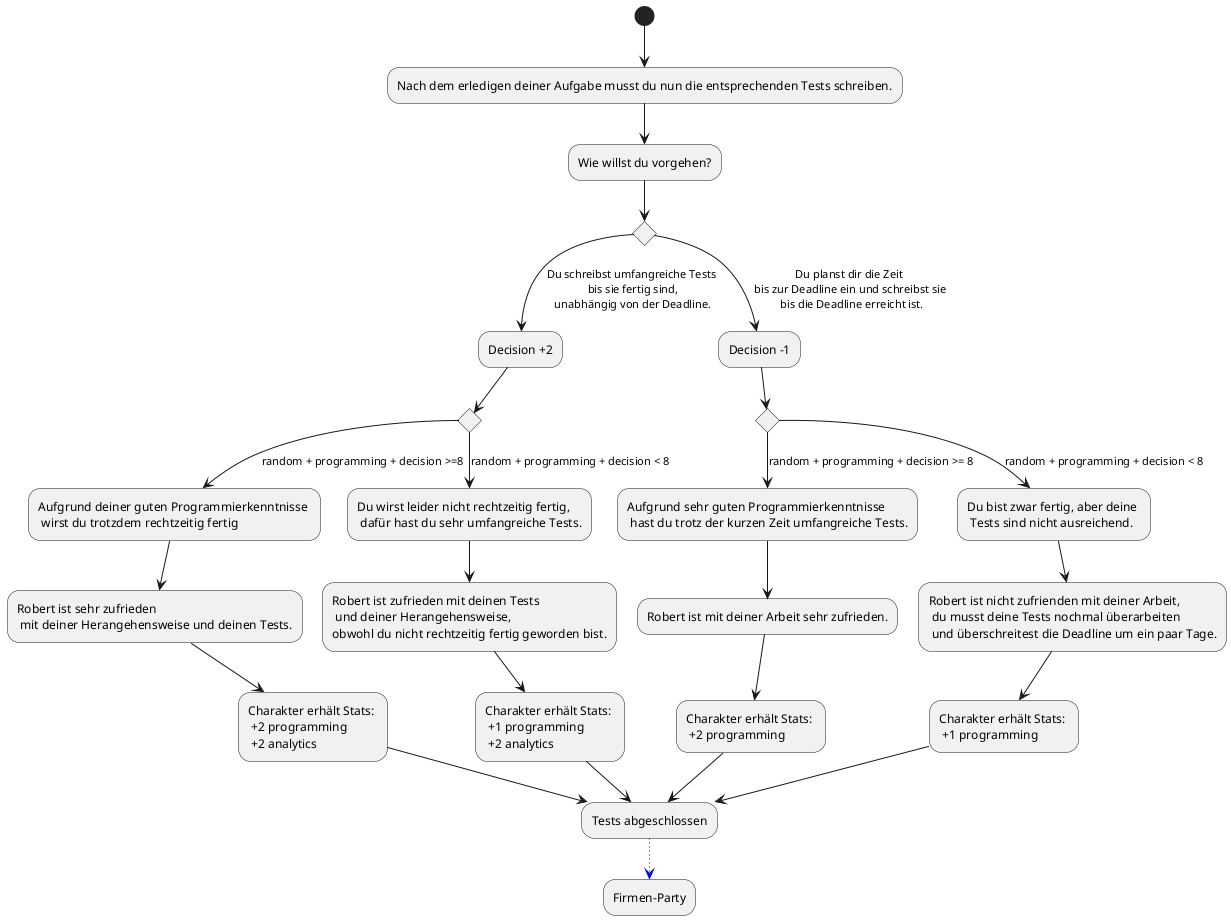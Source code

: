 @startuml
(*) --> "Nach dem erledigen deiner Aufgabe musst du nun die entsprechenden Tests schreiben."
--> "Wie willst du vorgehen?" as wie
if "" then
--> [Du schreibst umfangreiche Tests \n bis sie fertig sind, \nunabhängig von der Deadline.] "Decision +2" as d1
if " " then 
--> [random + programming + decision >=8] "Aufgrund deiner guten Programmierkenntnisse \n wirst du trotzdem rechtzeitig fertig"
--> "Robert ist sehr zufrieden \n mit deiner Herangehensweise und deinen Tests."
--> "Charakter erhält Stats: \n +2 programming \n +2 analytics" as a1
else 
--> [random + programming + decision < 8] "Du wirst leider nicht rechtzeitig fertig,  \n dafür hast du sehr umfangreiche Tests."
--> "Robert ist zufrieden mit deinen Tests \n und deiner Herangehensweise, \nobwohl du nicht rechtzeitig fertig geworden bist."
--> "Charakter erhält Stats: \n +1 programming \n +2 analytics" as a2
endif
else
 --> [Du planst dir die Zeit \n bis zur Deadline ein und schreibst sie \n bis die Deadline erreicht ist.] "Decision -1" as d2
if " " then 
--> [random + programming + decision >= 8] "Aufgrund sehr guten Programmierkenntnisse \n hast du trotz der kurzen Zeit umfangreiche Tests."
--> "Robert ist mit deiner Arbeit sehr zufrieden."
--> "Charakter erhält Stats: \n +2 programming" as a3
else 
--> [random + programming + decision < 8] "Du bist zwar fertig, aber deine \n Tests sind nicht ausreichend."
--> "Robert ist nicht zufrienden mit deiner Arbeit, \n du musst deine Tests nochmal überarbeiten \n und überschreitest die Deadline um ein paar Tage."
--> "Charakter erhält Stats: \n +1 programming" as a4
endif
endif

a1 --> "Tests abgeschlossen" as ta
a2 --> ta
a3 --> ta
a4 --> ta
ta -[#blue,dotted]-> "Firmen-Party"





@enduml